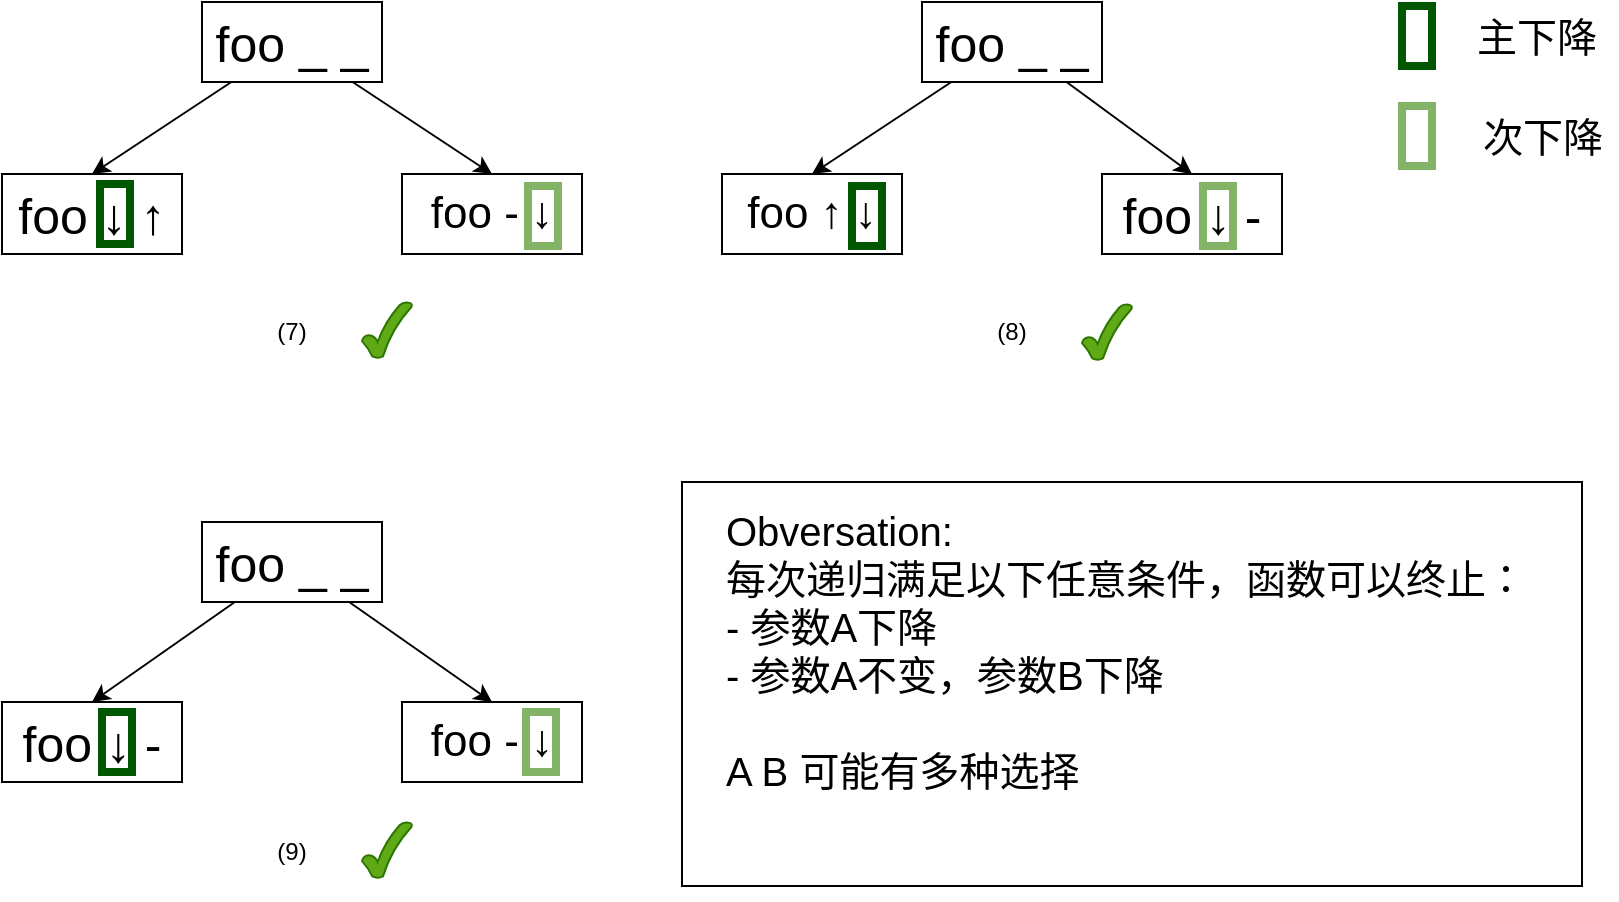 <mxfile version="18.0.1" type="device"><diagram id="1Tt8hX2jjiSpvRYjdS0s" name="Page-1"><mxGraphModel dx="1016" dy="607" grid="1" gridSize="10" guides="1" tooltips="1" connect="1" arrows="1" fold="1" page="1" pageScale="1" pageWidth="827" pageHeight="1169" math="0" shadow="0"><root><mxCell id="0"/><mxCell id="1" parent="0"/><mxCell id="41GDM3-C7PyxfiVg4hlp-1" style="edgeStyle=none;rounded=0;orthogonalLoop=1;jettySize=auto;html=1;entryX=0.5;entryY=0;entryDx=0;entryDy=0;" parent="1" source="e1Ok-oC7eNezWRo3V-la-1" target="e1Ok-oC7eNezWRo3V-la-2" edge="1"><mxGeometry relative="1" as="geometry"/></mxCell><mxCell id="41GDM3-C7PyxfiVg4hlp-2" style="edgeStyle=none;rounded=0;orthogonalLoop=1;jettySize=auto;html=1;entryX=0.5;entryY=0;entryDx=0;entryDy=0;" parent="1" source="e1Ok-oC7eNezWRo3V-la-1" target="e1Ok-oC7eNezWRo3V-la-3" edge="1"><mxGeometry relative="1" as="geometry"/></mxCell><mxCell id="e1Ok-oC7eNezWRo3V-la-1" value="foo _ _" style="rounded=0;whiteSpace=wrap;html=1;fontSize=25;" parent="1" vertex="1"><mxGeometry x="220" y="578" width="90" height="40" as="geometry"/></mxCell><mxCell id="e1Ok-oC7eNezWRo3V-la-2" value="foo&amp;nbsp;↓&amp;nbsp;-" style="rounded=0;whiteSpace=wrap;html=1;fontSize=25;" parent="1" vertex="1"><mxGeometry x="120" y="668" width="90" height="40" as="geometry"/></mxCell><mxCell id="e1Ok-oC7eNezWRo3V-la-3" value="foo - ↓" style="rounded=0;whiteSpace=wrap;html=1;fontSize=22;" parent="1" vertex="1"><mxGeometry x="320" y="668" width="90" height="40" as="geometry"/></mxCell><mxCell id="41GDM3-C7PyxfiVg4hlp-3" style="edgeStyle=none;rounded=0;orthogonalLoop=1;jettySize=auto;html=1;entryX=0.5;entryY=0;entryDx=0;entryDy=0;" parent="1" source="41GDM3-C7PyxfiVg4hlp-5" target="41GDM3-C7PyxfiVg4hlp-6" edge="1"><mxGeometry relative="1" as="geometry"/></mxCell><mxCell id="41GDM3-C7PyxfiVg4hlp-4" style="edgeStyle=none;rounded=0;orthogonalLoop=1;jettySize=auto;html=1;entryX=0.5;entryY=0;entryDx=0;entryDy=0;" parent="1" source="41GDM3-C7PyxfiVg4hlp-5" target="41GDM3-C7PyxfiVg4hlp-7" edge="1"><mxGeometry relative="1" as="geometry"/></mxCell><mxCell id="41GDM3-C7PyxfiVg4hlp-5" value="foo _ _" style="rounded=0;whiteSpace=wrap;html=1;fontSize=25;" parent="1" vertex="1"><mxGeometry x="580" y="318" width="90" height="40" as="geometry"/></mxCell><mxCell id="41GDM3-C7PyxfiVg4hlp-6" value="foo&amp;nbsp;↓&amp;nbsp;-" style="rounded=0;whiteSpace=wrap;html=1;fontSize=25;" parent="1" vertex="1"><mxGeometry x="670" y="404" width="90" height="40" as="geometry"/></mxCell><mxCell id="41GDM3-C7PyxfiVg4hlp-7" value="foo ↑ ↓" style="rounded=0;whiteSpace=wrap;html=1;fontSize=22;" parent="1" vertex="1"><mxGeometry x="480" y="404" width="90" height="40" as="geometry"/></mxCell><mxCell id="41GDM3-C7PyxfiVg4hlp-18" style="edgeStyle=none;rounded=0;orthogonalLoop=1;jettySize=auto;html=1;entryX=0.5;entryY=0;entryDx=0;entryDy=0;" parent="1" source="41GDM3-C7PyxfiVg4hlp-20" target="41GDM3-C7PyxfiVg4hlp-21" edge="1"><mxGeometry relative="1" as="geometry"/></mxCell><mxCell id="41GDM3-C7PyxfiVg4hlp-19" style="edgeStyle=none;rounded=0;orthogonalLoop=1;jettySize=auto;html=1;entryX=0.5;entryY=0;entryDx=0;entryDy=0;" parent="1" source="41GDM3-C7PyxfiVg4hlp-20" target="41GDM3-C7PyxfiVg4hlp-22" edge="1"><mxGeometry relative="1" as="geometry"/></mxCell><mxCell id="41GDM3-C7PyxfiVg4hlp-20" value="foo _ _" style="rounded=0;whiteSpace=wrap;html=1;fontSize=25;" parent="1" vertex="1"><mxGeometry x="220" y="318" width="90" height="40" as="geometry"/></mxCell><mxCell id="41GDM3-C7PyxfiVg4hlp-21" value="foo ↓ ↑" style="rounded=0;whiteSpace=wrap;html=1;fontSize=25;" parent="1" vertex="1"><mxGeometry x="120" y="404" width="90" height="40" as="geometry"/></mxCell><mxCell id="41GDM3-C7PyxfiVg4hlp-22" value="foo - ↓" style="rounded=0;whiteSpace=wrap;html=1;fontSize=22;" parent="1" vertex="1"><mxGeometry x="320" y="404" width="90" height="40" as="geometry"/></mxCell><mxCell id="VztTYUAv4pLqGP89yroG-1" value="(7)" style="text;html=1;strokeColor=none;fillColor=none;align=center;verticalAlign=middle;whiteSpace=wrap;rounded=0;" parent="1" vertex="1"><mxGeometry x="235" y="468" width="60" height="30" as="geometry"/></mxCell><mxCell id="VztTYUAv4pLqGP89yroG-2" value="(8)" style="text;html=1;strokeColor=none;fillColor=none;align=center;verticalAlign=middle;whiteSpace=wrap;rounded=0;" parent="1" vertex="1"><mxGeometry x="595" y="468" width="60" height="30" as="geometry"/></mxCell><mxCell id="VztTYUAv4pLqGP89yroG-3" value="(9)" style="text;html=1;strokeColor=none;fillColor=none;align=center;verticalAlign=middle;whiteSpace=wrap;rounded=0;" parent="1" vertex="1"><mxGeometry x="235" y="728" width="60" height="30" as="geometry"/></mxCell><mxCell id="WD6XeMsL0vZGmJBWKnR5-1" value="" style="verticalLabelPosition=bottom;verticalAlign=top;html=1;shape=mxgraph.basic.tick;fillColor=#60a917;fontColor=#ffffff;strokeColor=#2D7600;" parent="1" vertex="1"><mxGeometry x="300" y="468" width="25" height="28" as="geometry"/></mxCell><mxCell id="WD6XeMsL0vZGmJBWKnR5-2" value="" style="verticalLabelPosition=bottom;verticalAlign=top;html=1;shape=mxgraph.basic.tick;fillColor=#60a917;fontColor=#ffffff;strokeColor=#2D7600;" parent="1" vertex="1"><mxGeometry x="660" y="469" width="25" height="28" as="geometry"/></mxCell><mxCell id="WD6XeMsL0vZGmJBWKnR5-3" value="" style="verticalLabelPosition=bottom;verticalAlign=top;html=1;shape=mxgraph.basic.tick;fillColor=#60a917;fontColor=#ffffff;strokeColor=#2D7600;" parent="1" vertex="1"><mxGeometry x="300" y="728" width="25" height="28" as="geometry"/></mxCell><mxCell id="mg5090NIn2gcM7Mhqbo6-1" value="" style="rounded=0;whiteSpace=wrap;html=1;strokeWidth=4;strokeColor=#82b366;fillColor=none;" parent="1" vertex="1"><mxGeometry x="383" y="410" width="15" height="30" as="geometry"/></mxCell><mxCell id="mg5090NIn2gcM7Mhqbo6-2" value="" style="rounded=0;whiteSpace=wrap;html=1;strokeWidth=4;strokeColor=#005700;fillColor=none;fontColor=#ffffff;" parent="1" vertex="1"><mxGeometry x="169" y="409" width="15" height="30" as="geometry"/></mxCell><mxCell id="mg5090NIn2gcM7Mhqbo6-3" value="" style="rounded=0;whiteSpace=wrap;html=1;strokeWidth=4;strokeColor=#005700;fillColor=none;fontColor=#ffffff;" parent="1" vertex="1"><mxGeometry x="170" y="673" width="15" height="30" as="geometry"/></mxCell><mxCell id="mg5090NIn2gcM7Mhqbo6-4" value="" style="rounded=0;whiteSpace=wrap;html=1;strokeWidth=4;strokeColor=#82b366;fillColor=none;" parent="1" vertex="1"><mxGeometry x="382" y="673" width="15" height="30" as="geometry"/></mxCell><mxCell id="mg5090NIn2gcM7Mhqbo6-5" value="" style="rounded=0;whiteSpace=wrap;html=1;strokeWidth=4;strokeColor=#005700;fillColor=none;fontColor=#ffffff;" parent="1" vertex="1"><mxGeometry x="545" y="410" width="15" height="30" as="geometry"/></mxCell><mxCell id="mg5090NIn2gcM7Mhqbo6-6" value="" style="rounded=0;whiteSpace=wrap;html=1;strokeWidth=4;strokeColor=#82b366;fillColor=none;" parent="1" vertex="1"><mxGeometry x="720.5" y="410" width="15" height="30" as="geometry"/></mxCell><mxCell id="pbQ3tOM1kfh1GHMYRduK-5" value="" style="group" parent="1" vertex="1" connectable="0"><mxGeometry x="820" y="320" width="107.5" height="80" as="geometry"/></mxCell><mxCell id="pbQ3tOM1kfh1GHMYRduK-1" value="" style="rounded=0;whiteSpace=wrap;html=1;strokeWidth=4;strokeColor=#005700;fillColor=none;fontColor=#ffffff;" parent="pbQ3tOM1kfh1GHMYRduK-5" vertex="1"><mxGeometry width="15" height="30" as="geometry"/></mxCell><mxCell id="pbQ3tOM1kfh1GHMYRduK-2" value="" style="rounded=0;whiteSpace=wrap;html=1;strokeWidth=4;strokeColor=#82b366;fillColor=none;" parent="pbQ3tOM1kfh1GHMYRduK-5" vertex="1"><mxGeometry y="50" width="15" height="30" as="geometry"/></mxCell><mxCell id="pbQ3tOM1kfh1GHMYRduK-3" value="主下降" style="text;html=1;strokeColor=none;fillColor=none;align=center;verticalAlign=middle;whiteSpace=wrap;rounded=0;fontSize=20;" parent="pbQ3tOM1kfh1GHMYRduK-5" vertex="1"><mxGeometry x="30" width="75" height="30" as="geometry"/></mxCell><mxCell id="pbQ3tOM1kfh1GHMYRduK-4" value="次下降" style="text;html=1;strokeColor=none;fillColor=none;align=center;verticalAlign=middle;whiteSpace=wrap;rounded=0;fontSize=20;" parent="pbQ3tOM1kfh1GHMYRduK-5" vertex="1"><mxGeometry x="32.5" y="50" width="75" height="30" as="geometry"/></mxCell><mxCell id="mF4FCcMh2ijTETattKKk-1" value="&lt;div style=&quot;font-size: 20px;&quot;&gt;Obversation:&lt;/div&gt;&lt;div style=&quot;font-size: 20px;&quot;&gt;每次递归满足以下任意条件，函数可以终止：&lt;/div&gt;&lt;div style=&quot;font-size: 20px;&quot;&gt;- 参数A下降&lt;/div&gt;&lt;div style=&quot;font-size: 20px;&quot;&gt;- 参数A不变，参数B下降&lt;/div&gt;&lt;div style=&quot;font-size: 20px;&quot;&gt;&lt;br style=&quot;font-size: 20px;&quot;&gt;&lt;/div&gt;&lt;div style=&quot;font-size: 20px;&quot;&gt;A B 可能有多种选择&lt;/div&gt;&lt;div style=&quot;font-size: 20px;&quot;&gt;&lt;br style=&quot;font-size: 20px;&quot;&gt;&lt;/div&gt;" style="text;html=1;strokeColor=none;fillColor=none;align=left;verticalAlign=middle;whiteSpace=wrap;rounded=0;fontSize=20;" vertex="1" parent="1"><mxGeometry x="480" y="540" width="420" height="227" as="geometry"/></mxCell><mxCell id="mF4FCcMh2ijTETattKKk-2" value="" style="rounded=0;whiteSpace=wrap;html=1;fontSize=20;fillColor=none;" vertex="1" parent="1"><mxGeometry x="460" y="558" width="450" height="202" as="geometry"/></mxCell></root></mxGraphModel></diagram></mxfile>